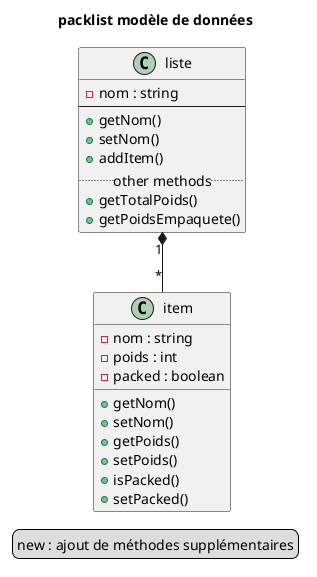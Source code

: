 @startuml
    Title packlist modèle de données
    class liste {
        - nom : string
        --
        + getNom()
        + setNom()
        + addItem()
        .. other methods ..
        + getTotalPoids()
        + getPoidsEmpaquete()
    }
    class item {
        - nom : string
        - poids : int
        - packed : boolean
        + getNom()
        + setNom()
        + getPoids()
        + setPoids()
        + isPacked()
        + setPacked()
    }

    liste "1" *-- "*" item

    legend
        new : ajout de méthodes supplémentaires
    endlegend
@enduml